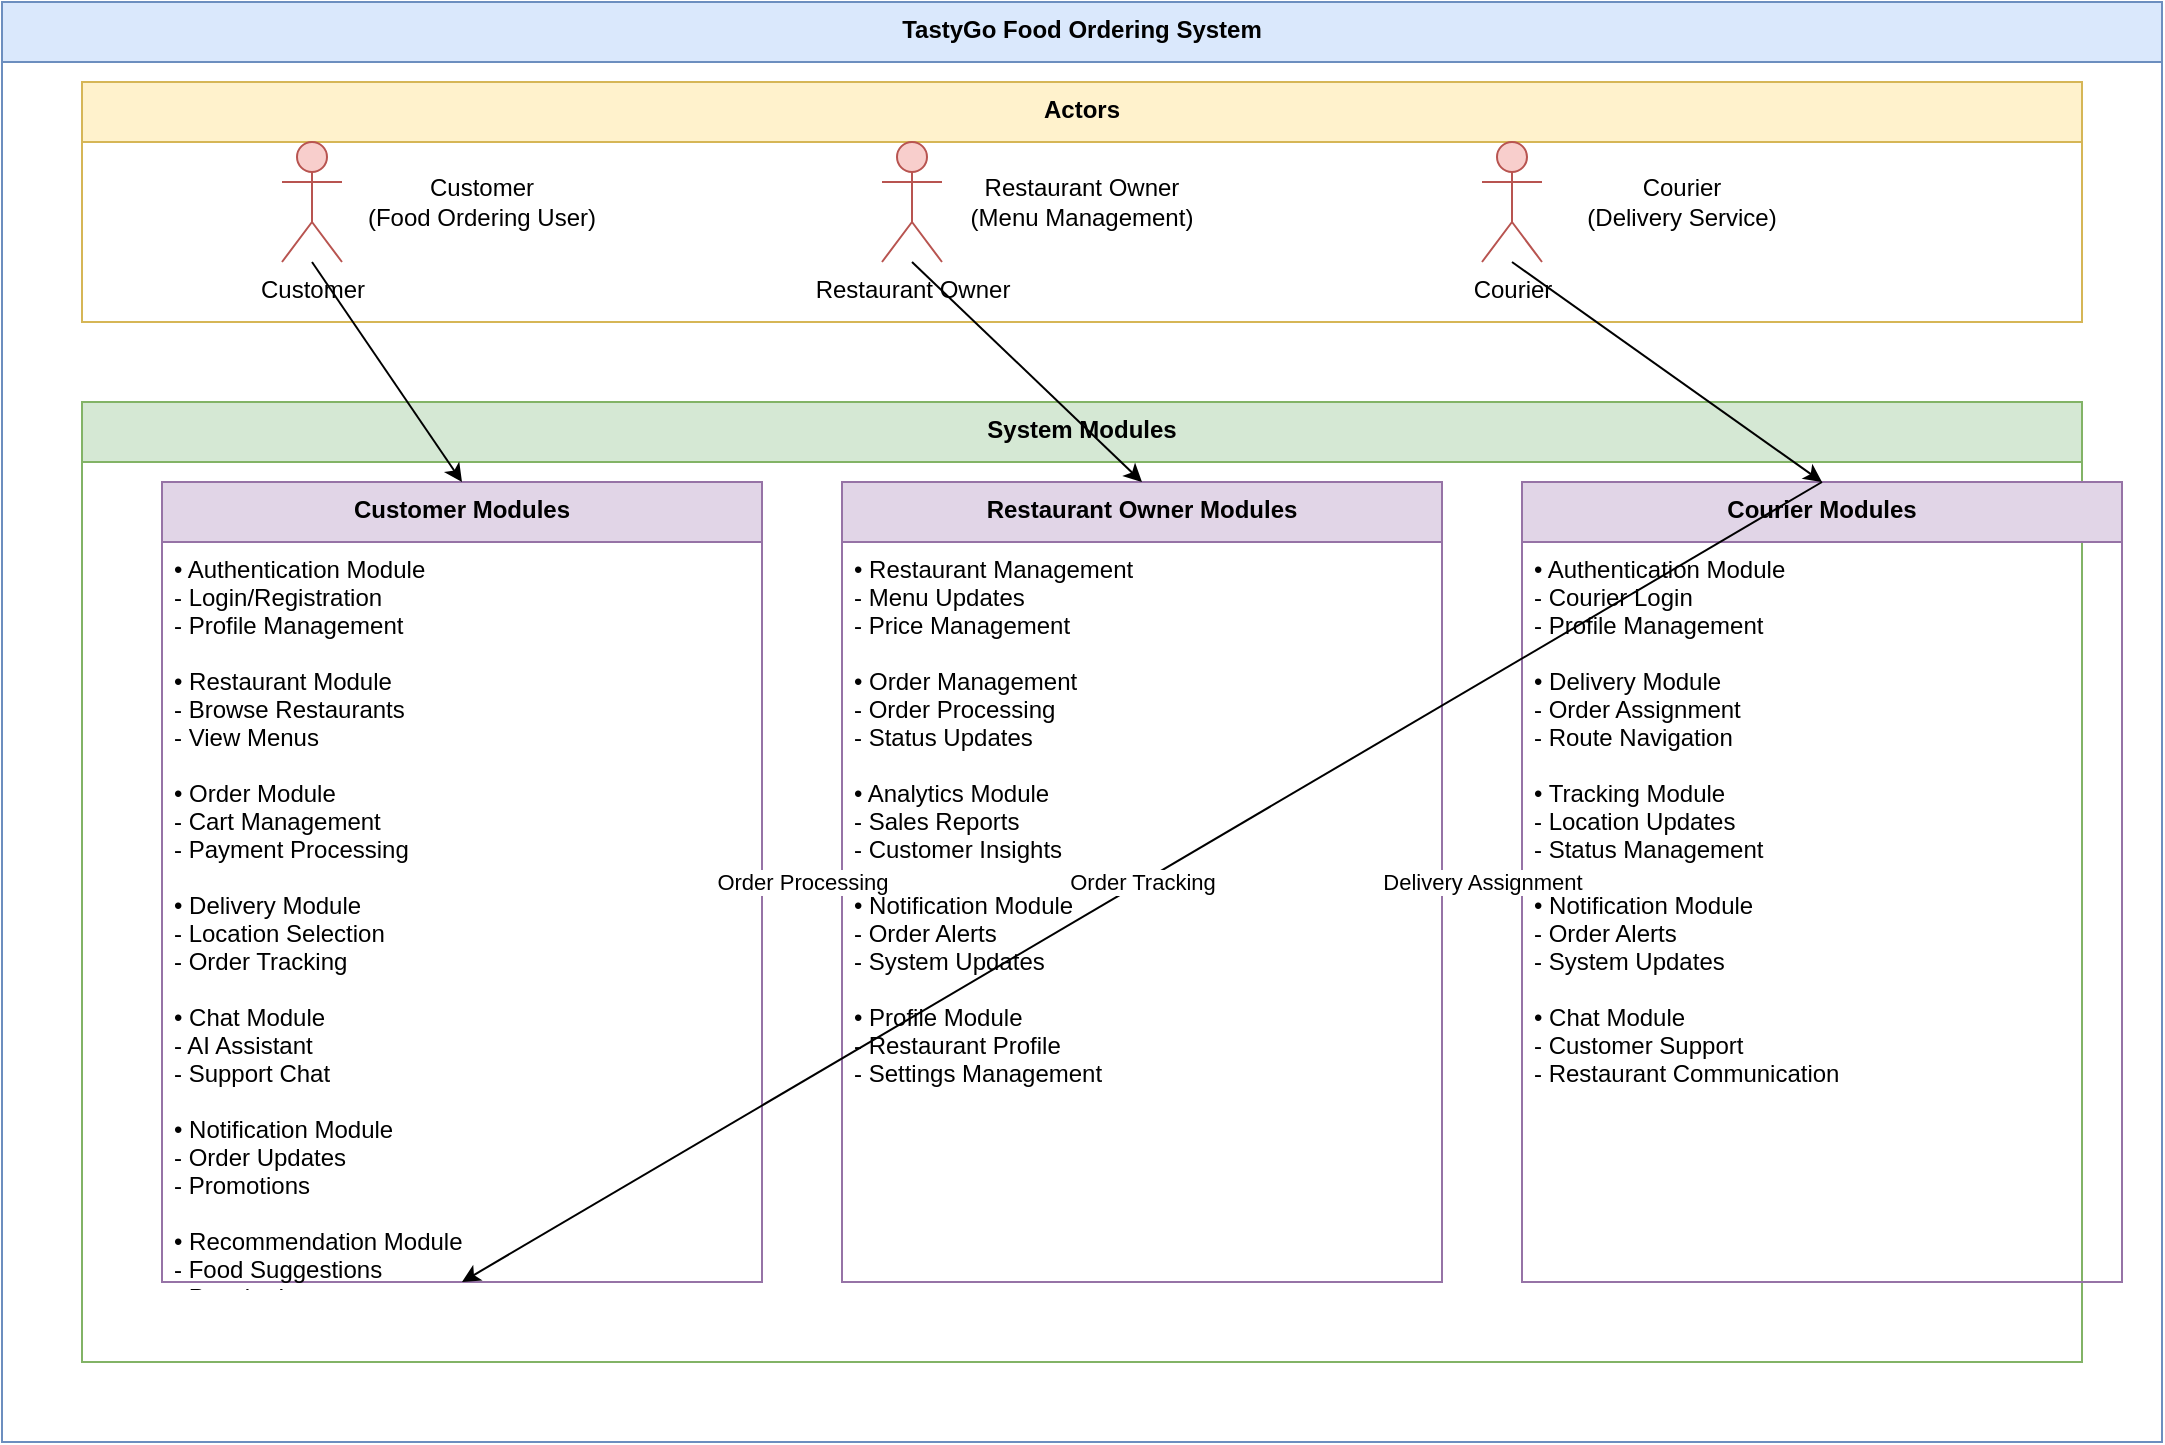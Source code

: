 <?xml version="1.0" encoding="UTF-8"?>
<mxfile version="21.1.2" type="device">
  <diagram id="tastygo-actors" name="TastyGo Actor Block Diagram">
    <mxGraphModel dx="1422" dy="762" grid="1" gridSize="10" guides="1" tooltips="1" connect="1" arrows="1" fold="1" page="1" pageScale="1" pageWidth="1169" pageHeight="827" math="0" shadow="0">
      <root>
        <mxCell id="0"/>
        <mxCell id="1" parent="0"/>

        <!-- Main Container -->
        <mxCell id="main" value="TastyGo Food Ordering System" style="swimlane;fontStyle=1;align=center;verticalAlign=top;childLayout=stackLayout;horizontal=1;startSize=30;horizontalStack=0;resizeParent=1;resizeParentMax=0;resizeLast=0;collapsible=1;marginBottom=0;fillColor=#dae8fc;strokeColor=#6c8ebf;" vertex="1" parent="1">
          <mxGeometry x="40" y="40" width="1080" height="720" as="geometry"/>
        </mxCell>

        <!-- Actors -->
        <mxCell id="actors" value="Actors" style="swimlane;fontStyle=1;align=center;verticalAlign=top;childLayout=stackLayout;horizontal=1;startSize=30;horizontalStack=0;resizeParent=1;resizeParentMax=0;resizeLast=0;collapsible=1;marginBottom=0;fillColor=#fff2cc;strokeColor=#d6b656;" vertex="1" parent="main">
          <mxGeometry x="40" y="40" width="1000" height="120" as="geometry"/>
        </mxCell>

        <!-- Customer Actor -->
        <mxCell id="customer" value="Customer" style="shape=umlActor;verticalLabelPosition=bottom;verticalAlign=top;html=1;outlineConnect=0;fillColor=#f8cecc;strokeColor=#b85450;" vertex="1" parent="actors">
          <mxGeometry x="100" y="30" width="30" height="60" as="geometry"/>
        </mxCell>

        <mxCell id="customer-label" value="Customer&#xa;(Food Ordering User)" style="text;strokeColor=none;fillColor=none;align=center;verticalAlign=middle;whiteSpace=wrap;html=1;" vertex="1" parent="actors">
          <mxGeometry x="140" y="40" width="120" height="40" as="geometry"/>
        </mxCell>

        <!-- Restaurant Owner Actor -->
        <mxCell id="restaurant-owner" value="Restaurant Owner" style="shape=umlActor;verticalLabelPosition=bottom;verticalAlign=top;html=1;outlineConnect=0;fillColor=#f8cecc;strokeColor=#b85450;" vertex="1" parent="actors">
          <mxGeometry x="400" y="30" width="30" height="60" as="geometry"/>
        </mxCell>

        <mxCell id="restaurant-owner-label" value="Restaurant Owner&#xa;(Menu Management)" style="text;strokeColor=none;fillColor=none;align=center;verticalAlign=middle;whiteSpace=wrap;html=1;" vertex="1" parent="actors">
          <mxGeometry x="440" y="40" width="120" height="40" as="geometry"/>
        </mxCell>

        <!-- Courier Actor -->
        <mxCell id="courier" value="Courier" style="shape=umlActor;verticalLabelPosition=bottom;verticalAlign=top;html=1;outlineConnect=0;fillColor=#f8cecc;strokeColor=#b85450;" vertex="1" parent="actors">
          <mxGeometry x="700" y="30" width="30" height="60" as="geometry"/>
        </mxCell>

        <mxCell id="courier-label" value="Courier&#xa;(Delivery Service)" style="text;strokeColor=none;fillColor=none;align=center;verticalAlign=middle;whiteSpace=wrap;html=1;" vertex="1" parent="actors">
          <mxGeometry x="740" y="40" width="120" height="40" as="geometry"/>
        </mxCell>

        <!-- System Modules -->
        <mxCell id="modules" value="System Modules" style="swimlane;fontStyle=1;align=center;verticalAlign=top;childLayout=stackLayout;horizontal=1;startSize=30;horizontalStack=0;resizeParent=1;resizeParentMax=0;resizeLast=0;collapsible=1;marginBottom=0;fillColor=#d5e8d4;strokeColor=#82b366;" vertex="1" parent="main">
          <mxGeometry x="40" y="200" width="1000" height="480" as="geometry"/>
        </mxCell>

        <!-- Customer Modules -->
        <mxCell id="customer-modules" value="Customer Modules" style="swimlane;fontStyle=1;align=center;verticalAlign=top;childLayout=stackLayout;horizontal=1;startSize=30;horizontalStack=0;resizeParent=1;resizeParentMax=0;resizeLast=0;collapsible=1;marginBottom=0;fillColor=#e1d5e7;strokeColor=#9673a6;" vertex="1" parent="modules">
          <mxGeometry x="40" y="40" width="300" height="400" as="geometry"/>
        </mxCell>

        <mxCell id="customer-module-list" value="• Authentication Module&#xa;  - Login/Registration&#xa;  - Profile Management&#xa;&#xa;• Restaurant Module&#xa;  - Browse Restaurants&#xa;  - View Menus&#xa;&#xa;• Order Module&#xa;  - Cart Management&#xa;  - Payment Processing&#xa;&#xa;• Delivery Module&#xa;  - Location Selection&#xa;  - Order Tracking&#xa;&#xa;• Chat Module&#xa;  - AI Assistant&#xa;  - Support Chat&#xa;&#xa;• Notification Module&#xa;  - Order Updates&#xa;  - Promotions&#xa;&#xa;• Recommendation Module&#xa;  - Food Suggestions&#xa;  - Popular Items" style="text;strokeColor=none;fillColor=none;align=left;verticalAlign=top;spacingLeft=4;spacingRight=4;overflow=hidden;rotatable=0;points=[[0,0.5],[1,0.5]];portConstraint=eastwest;" vertex="1" parent="customer-modules">
          <mxGeometry y="30" width="300" height="370" as="geometry"/>
        </mxCell>

        <!-- Restaurant Owner Modules -->
        <mxCell id="restaurant-modules" value="Restaurant Owner Modules" style="swimlane;fontStyle=1;align=center;verticalAlign=top;childLayout=stackLayout;horizontal=1;startSize=30;horizontalStack=0;resizeParent=1;resizeParentMax=0;resizeLast=0;collapsible=1;marginBottom=0;fillColor=#e1d5e7;strokeColor=#9673a6;" vertex="1" parent="modules">
          <mxGeometry x="380" y="40" width="300" height="400" as="geometry"/>
        </mxCell>

        <mxCell id="restaurant-module-list" value="• Restaurant Management&#xa;  - Menu Updates&#xa;  - Price Management&#xa;&#xa;• Order Management&#xa;  - Order Processing&#xa;  - Status Updates&#xa;&#xa;• Analytics Module&#xa;  - Sales Reports&#xa;  - Customer Insights&#xa;&#xa;• Notification Module&#xa;  - Order Alerts&#xa;  - System Updates&#xa;&#xa;• Profile Module&#xa;  - Restaurant Profile&#xa;  - Settings Management" style="text;strokeColor=none;fillColor=none;align=left;verticalAlign=top;spacingLeft=4;spacingRight=4;overflow=hidden;rotatable=0;points=[[0,0.5],[1,0.5]];portConstraint=eastwest;" vertex="1" parent="restaurant-modules">
          <mxGeometry y="30" width="300" height="370" as="geometry"/>
        </mxCell>

        <!-- Courier Modules -->
        <mxCell id="courier-modules" value="Courier Modules" style="swimlane;fontStyle=1;align=center;verticalAlign=top;childLayout=stackLayout;horizontal=1;startSize=30;horizontalStack=0;resizeParent=1;resizeParentMax=0;resizeLast=0;collapsible=1;marginBottom=0;fillColor=#e1d5e7;strokeColor=#9673a6;" vertex="1" parent="modules">
          <mxGeometry x="720" y="40" width="300" height="400" as="geometry"/>
        </mxCell>

        <mxCell id="courier-module-list" value="• Authentication Module&#xa;  - Courier Login&#xa;  - Profile Management&#xa;&#xa;• Delivery Module&#xa;  - Order Assignment&#xa;  - Route Navigation&#xa;&#xa;• Tracking Module&#xa;  - Location Updates&#xa;  - Status Management&#xa;&#xa;• Notification Module&#xa;  - Order Alerts&#xa;  - System Updates&#xa;&#xa;• Chat Module&#xa;  - Customer Support&#xa;  - Restaurant Communication" style="text;strokeColor=none;fillColor=none;align=left;verticalAlign=top;spacingLeft=4;spacingRight=4;overflow=hidden;rotatable=0;points=[[0,0.5],[1,0.5]];portConstraint=eastwest;" vertex="1" parent="courier-modules">
          <mxGeometry y="30" width="300" height="370" as="geometry"/>
        </mxCell>

        <!-- Actor to Module Relationships -->
        <!-- Customer Relationships -->
        <mxCell id="customer-rel1" value="" style="endArrow=classic;html=1;exitX=0.5;exitY=1;exitDx=0;exitDy=0;entryX=0.5;entryY=0;entryDx=0;entryDy=0;" edge="1" parent="main" source="customer" target="customer-modules">
          <mxGeometry width="50" height="50" relative="1" as="geometry">
            <mxPoint x="540" y="280" as="sourcePoint"/>
            <mxPoint x="590" y="230" as="targetPoint"/>
          </mxGeometry>
        </mxCell>

        <!-- Restaurant Owner Relationships -->
        <mxCell id="restaurant-rel1" value="" style="endArrow=classic;html=1;exitX=0.5;exitY=1;exitDx=0;exitDy=0;entryX=0.5;entryY=0;entryDx=0;entryDy=0;" edge="1" parent="main" source="restaurant-owner" target="restaurant-modules">
          <mxGeometry width="50" height="50" relative="1" as="geometry">
            <mxPoint x="540" y="280" as="sourcePoint"/>
            <mxPoint x="590" y="230" as="targetPoint"/>
          </mxGeometry>
        </mxCell>

        <!-- Courier Relationships -->
        <mxCell id="courier-rel1" value="" style="endArrow=classic;html=1;exitX=0.5;exitY=1;exitDx=0;exitDy=0;entryX=0.5;entryY=0;entryDx=0;entryDy=0;" edge="1" parent="main" source="courier" target="courier-modules">
          <mxGeometry width="50" height="50" relative="1" as="geometry">
            <mxPoint x="540" y="280" as="sourcePoint"/>
            <mxPoint x="590" y="230" as="targetPoint"/>
          </mxGeometry>
        </mxCell>

        <!-- Cross-Module Relationships -->
        <mxCell id="cross-rel1" value="Order Processing" style="endArrow=classic;html=1;exitX=1;exitY=0.5;exitDx=0;exitDy=0;entryX=0;entryY=0.5;entryDx=0;entryDy=0;" edge="1" parent="main" source="customer-modules" target="restaurant-modules">
          <mxGeometry width="50" height="50" relative="1" as="geometry">
            <mxPoint x="540" y="280" as="sourcePoint"/>
            <mxPoint x="590" y="230" as="targetPoint"/>
          </mxGeometry>
        </mxCell>

        <mxCell id="cross-rel2" value="Delivery Assignment" style="endArrow=classic;html=1;exitX=1;exitY=0.5;exitDx=0;exitDy=0;entryX=0;entryY=0.5;entryDx=0;entryDy=0;" edge="1" parent="main" source="restaurant-modules" target="courier-modules">
          <mxGeometry width="50" height="50" relative="1" as="geometry">
            <mxPoint x="540" y="280" as="sourcePoint"/>
            <mxPoint x="590" y="230" as="targetPoint"/>
          </mxGeometry>
        </mxCell>

        <mxCell id="cross-rel3" value="Order Tracking" style="endArrow=classic;html=1;exitX=0.5;exitY=0;exitDx=0;exitDy=0;entryX=0.5;entryY=1;entryDx=0;entryDy=0;" edge="1" parent="main" source="courier-modules" target="customer-modules">
          <mxGeometry width="50" height="50" relative="1" as="geometry">
            <mxPoint x="540" y="280" as="sourcePoint"/>
            <mxPoint x="590" y="230" as="targetPoint"/>
          </mxGeometry>
        </mxCell>

      </root>
    </mxGraphModel>
  </diagram>
</mxfile> 